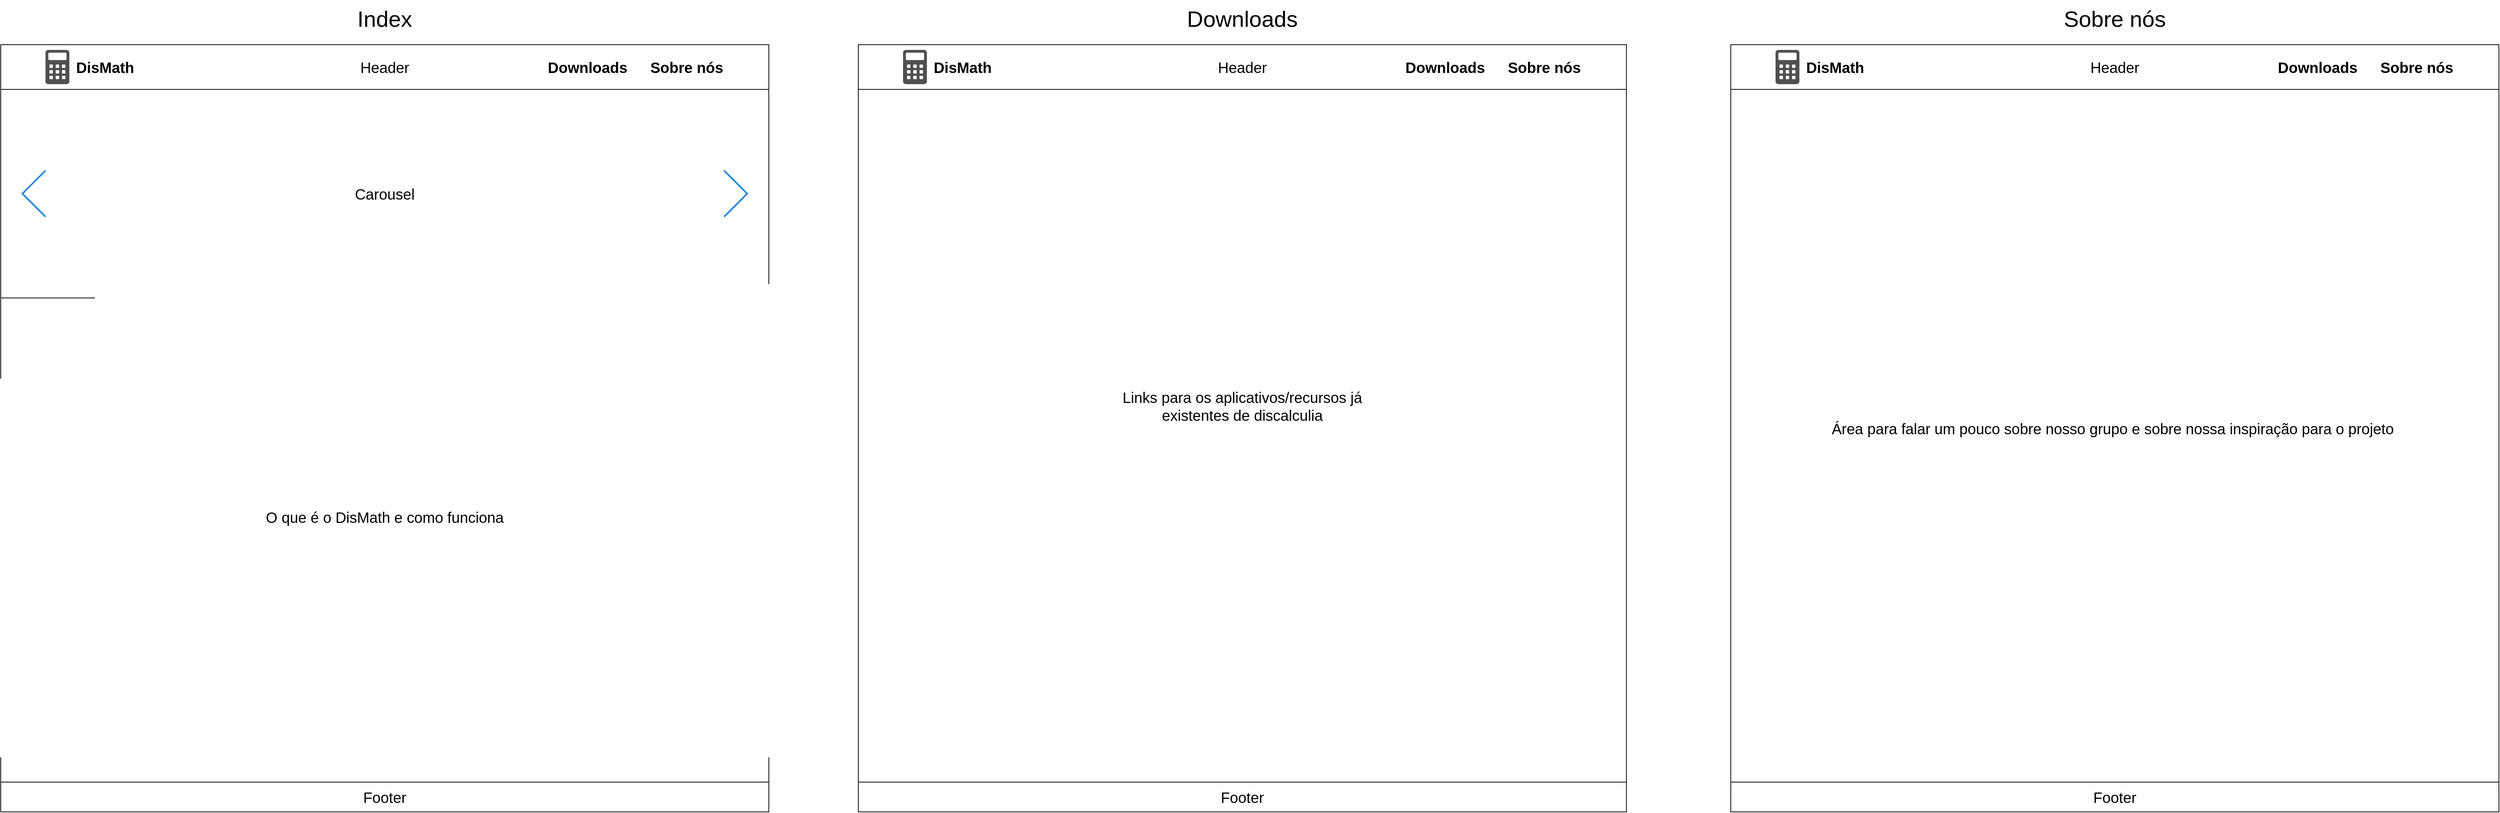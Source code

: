<mxfile version="20.6.0" type="device"><diagram id="aDwj7sKGu63mzg_dZ6dD" name="Página-1"><mxGraphModel dx="1289" dy="697" grid="1" gridSize="10" guides="1" tooltips="1" connect="1" arrows="1" fold="1" page="1" pageScale="1" pageWidth="827" pageHeight="1169" math="0" shadow="0"><root><mxCell id="0"/><mxCell id="1" parent="0"/><mxCell id="OeBjJUR-ETKKb1YGGY1T-2" value="" style="swimlane;startSize=0;fillColor=#FFFFFF;gradientColor=none;glass=0;swimlaneLine=0;" parent="1" vertex="1"><mxGeometry x="10" y="440" width="1030" height="1030" as="geometry"/></mxCell><mxCell id="OeBjJUR-ETKKb1YGGY1T-7" value="" style="whiteSpace=wrap;html=1;aspect=fixed;fontSize=20;fillColor=#FFFFFF;gradientColor=none;" parent="OeBjJUR-ETKKb1YGGY1T-2" vertex="1"><mxGeometry width="1030" height="1030" as="geometry"/></mxCell><mxCell id="OeBjJUR-ETKKb1YGGY1T-3" value="&lt;font style=&quot;font-size: 20px;&quot;&gt;Header&lt;/font&gt;" style="rounded=0;whiteSpace=wrap;html=1;" parent="OeBjJUR-ETKKb1YGGY1T-2" vertex="1"><mxGeometry width="1030" height="60" as="geometry"/></mxCell><mxCell id="OeBjJUR-ETKKb1YGGY1T-5" value="" style="sketch=0;pointerEvents=1;shadow=0;dashed=0;html=1;strokeColor=none;fillColor=#505050;labelPosition=center;verticalLabelPosition=bottom;verticalAlign=top;outlineConnect=0;align=center;shape=mxgraph.office.concepts.calculator;fontSize=20;" parent="OeBjJUR-ETKKb1YGGY1T-2" vertex="1"><mxGeometry x="60" y="7" width="32" height="46" as="geometry"/></mxCell><mxCell id="OeBjJUR-ETKKb1YGGY1T-6" value="DisMath" style="text;html=1;strokeColor=none;fillColor=none;align=center;verticalAlign=middle;whiteSpace=wrap;rounded=0;fontSize=20;fontStyle=1" parent="OeBjJUR-ETKKb1YGGY1T-2" vertex="1"><mxGeometry x="110" y="15" width="60" height="30" as="geometry"/></mxCell><mxCell id="OeBjJUR-ETKKb1YGGY1T-8" value="Carousel" style="rounded=0;whiteSpace=wrap;html=1;fontSize=20;fillColor=#FFFFFF;gradientColor=none;" parent="OeBjJUR-ETKKb1YGGY1T-2" vertex="1"><mxGeometry y="60" width="1030" height="280" as="geometry"/></mxCell><mxCell id="OeBjJUR-ETKKb1YGGY1T-12" value="Footer" style="rounded=0;whiteSpace=wrap;html=1;fontSize=20;fillColor=#FFFFFF;gradientColor=none;" parent="OeBjJUR-ETKKb1YGGY1T-2" vertex="1"><mxGeometry y="990" width="1030" height="40" as="geometry"/></mxCell><mxCell id="OeBjJUR-ETKKb1YGGY1T-15" value="" style="html=1;verticalLabelPosition=bottom;labelBackgroundColor=#ffffff;verticalAlign=top;shadow=0;dashed=0;strokeWidth=2;shape=mxgraph.ios7.misc.left;strokeColor=#0080f0;fontSize=20;fillColor=#FFFFFF;gradientColor=none;" parent="OeBjJUR-ETKKb1YGGY1T-2" vertex="1"><mxGeometry x="29" y="169" width="31" height="62" as="geometry"/></mxCell><mxCell id="OeBjJUR-ETKKb1YGGY1T-16" value="" style="html=1;verticalLabelPosition=bottom;labelBackgroundColor=#ffffff;verticalAlign=top;shadow=0;dashed=0;strokeWidth=2;shape=mxgraph.ios7.misc.right;strokeColor=#0080f0;fontSize=20;fillColor=#FFFFFF;gradientColor=none;" parent="OeBjJUR-ETKKb1YGGY1T-2" vertex="1"><mxGeometry x="970" y="169" width="31" height="62" as="geometry"/></mxCell><mxCell id="OeBjJUR-ETKKb1YGGY1T-25" value="O que é o DisMath e como funciona" style="rounded=0;whiteSpace=wrap;html=1;glass=0;fontSize=20;fillColor=#FFFFFF;gradientColor=none;rotation=90;align=center;verticalAlign=middle;labelPosition=center;verticalLabelPosition=middle;horizontal=0;strokeColor=none;" parent="OeBjJUR-ETKKb1YGGY1T-2" vertex="1"><mxGeometry x="395" y="450" width="240" height="367.75" as="geometry"/></mxCell><mxCell id="t0VrKo-_zuxkVOwbt-tb-36" value="&lt;div style=&quot;&quot;&gt;&lt;span style=&quot;background-color: initial;&quot;&gt;Sobre nós&lt;/span&gt;&lt;/div&gt;" style="text;html=1;strokeColor=none;fillColor=none;align=center;verticalAlign=middle;whiteSpace=wrap;rounded=0;fontSize=20;fontStyle=1" vertex="1" parent="OeBjJUR-ETKKb1YGGY1T-2"><mxGeometry x="870" y="15" width="100" height="30" as="geometry"/></mxCell><mxCell id="t0VrKo-_zuxkVOwbt-tb-37" value="Downloads" style="text;html=1;strokeColor=none;fillColor=none;align=center;verticalAlign=middle;whiteSpace=wrap;rounded=0;fontSize=20;fontStyle=1" vertex="1" parent="OeBjJUR-ETKKb1YGGY1T-2"><mxGeometry x="757" y="15" width="60" height="30" as="geometry"/></mxCell><mxCell id="t0VrKo-_zuxkVOwbt-tb-5" value="" style="swimlane;startSize=0;fillColor=#FFFFFF;gradientColor=none;glass=0;swimlaneLine=0;" vertex="1" parent="1"><mxGeometry x="1160" y="440" width="1030" height="1030" as="geometry"/></mxCell><mxCell id="t0VrKo-_zuxkVOwbt-tb-6" value="Body" style="whiteSpace=wrap;html=1;aspect=fixed;fontSize=20;fillColor=#FFFFFF;gradientColor=none;" vertex="1" parent="t0VrKo-_zuxkVOwbt-tb-5"><mxGeometry width="1030" height="1030" as="geometry"/></mxCell><mxCell id="t0VrKo-_zuxkVOwbt-tb-11" value="Footer" style="rounded=0;whiteSpace=wrap;html=1;fontSize=20;fillColor=#FFFFFF;gradientColor=none;" vertex="1" parent="t0VrKo-_zuxkVOwbt-tb-5"><mxGeometry y="990" width="1030" height="40" as="geometry"/></mxCell><mxCell id="t0VrKo-_zuxkVOwbt-tb-16" value="Links para os aplicativos/recursos já existentes de discalculia" style="rounded=0;whiteSpace=wrap;html=1;glass=0;fontSize=20;fillColor=#FFFFFF;gradientColor=none;strokeColor=none;" vertex="1" parent="t0VrKo-_zuxkVOwbt-tb-5"><mxGeometry x="330" y="320" width="370" height="330" as="geometry"/></mxCell><mxCell id="t0VrKo-_zuxkVOwbt-tb-38" value="&lt;font style=&quot;font-size: 20px;&quot;&gt;Header&lt;/font&gt;" style="rounded=0;whiteSpace=wrap;html=1;" vertex="1" parent="t0VrKo-_zuxkVOwbt-tb-5"><mxGeometry width="1030" height="60" as="geometry"/></mxCell><mxCell id="t0VrKo-_zuxkVOwbt-tb-39" value="" style="sketch=0;pointerEvents=1;shadow=0;dashed=0;html=1;strokeColor=none;fillColor=#505050;labelPosition=center;verticalLabelPosition=bottom;verticalAlign=top;outlineConnect=0;align=center;shape=mxgraph.office.concepts.calculator;fontSize=20;" vertex="1" parent="t0VrKo-_zuxkVOwbt-tb-5"><mxGeometry x="60" y="7" width="32" height="46" as="geometry"/></mxCell><mxCell id="t0VrKo-_zuxkVOwbt-tb-40" value="DisMath" style="text;html=1;strokeColor=none;fillColor=none;align=center;verticalAlign=middle;whiteSpace=wrap;rounded=0;fontSize=20;fontStyle=1" vertex="1" parent="t0VrKo-_zuxkVOwbt-tb-5"><mxGeometry x="110" y="15" width="60" height="30" as="geometry"/></mxCell><mxCell id="t0VrKo-_zuxkVOwbt-tb-41" value="&lt;div style=&quot;&quot;&gt;&lt;span style=&quot;background-color: initial;&quot;&gt;Sobre nós&lt;/span&gt;&lt;/div&gt;" style="text;html=1;strokeColor=none;fillColor=none;align=center;verticalAlign=middle;whiteSpace=wrap;rounded=0;fontSize=20;fontStyle=1" vertex="1" parent="t0VrKo-_zuxkVOwbt-tb-5"><mxGeometry x="870" y="15" width="100" height="30" as="geometry"/></mxCell><mxCell id="t0VrKo-_zuxkVOwbt-tb-42" value="Downloads" style="text;html=1;strokeColor=none;fillColor=none;align=center;verticalAlign=middle;whiteSpace=wrap;rounded=0;fontSize=20;fontStyle=1" vertex="1" parent="t0VrKo-_zuxkVOwbt-tb-5"><mxGeometry x="757" y="15" width="60" height="30" as="geometry"/></mxCell><mxCell id="t0VrKo-_zuxkVOwbt-tb-17" value="" style="swimlane;startSize=0;fillColor=#FFFFFF;gradientColor=none;glass=0;swimlaneLine=0;" vertex="1" parent="1"><mxGeometry x="2330" y="440" width="1030" height="1030" as="geometry"/></mxCell><mxCell id="t0VrKo-_zuxkVOwbt-tb-18" value="Área para falar um pouco sobre nosso grupo e sobre nossa inspiração para o projeto&amp;nbsp;" style="whiteSpace=wrap;html=1;aspect=fixed;fontSize=20;fillColor=#FFFFFF;gradientColor=none;" vertex="1" parent="t0VrKo-_zuxkVOwbt-tb-17"><mxGeometry width="1030" height="1030" as="geometry"/></mxCell><mxCell id="t0VrKo-_zuxkVOwbt-tb-23" value="Footer" style="rounded=0;whiteSpace=wrap;html=1;fontSize=20;fillColor=#FFFFFF;gradientColor=none;" vertex="1" parent="t0VrKo-_zuxkVOwbt-tb-17"><mxGeometry y="990" width="1030" height="40" as="geometry"/></mxCell><mxCell id="t0VrKo-_zuxkVOwbt-tb-43" value="&lt;font style=&quot;font-size: 20px;&quot;&gt;Header&lt;/font&gt;" style="rounded=0;whiteSpace=wrap;html=1;" vertex="1" parent="t0VrKo-_zuxkVOwbt-tb-17"><mxGeometry width="1030" height="60" as="geometry"/></mxCell><mxCell id="t0VrKo-_zuxkVOwbt-tb-44" value="" style="sketch=0;pointerEvents=1;shadow=0;dashed=0;html=1;strokeColor=none;fillColor=#505050;labelPosition=center;verticalLabelPosition=bottom;verticalAlign=top;outlineConnect=0;align=center;shape=mxgraph.office.concepts.calculator;fontSize=20;" vertex="1" parent="t0VrKo-_zuxkVOwbt-tb-17"><mxGeometry x="60" y="7" width="32" height="46" as="geometry"/></mxCell><mxCell id="t0VrKo-_zuxkVOwbt-tb-45" value="DisMath" style="text;html=1;strokeColor=none;fillColor=none;align=center;verticalAlign=middle;whiteSpace=wrap;rounded=0;fontSize=20;fontStyle=1" vertex="1" parent="t0VrKo-_zuxkVOwbt-tb-17"><mxGeometry x="110" y="15" width="60" height="30" as="geometry"/></mxCell><mxCell id="t0VrKo-_zuxkVOwbt-tb-46" value="&lt;div style=&quot;&quot;&gt;&lt;span style=&quot;background-color: initial;&quot;&gt;Sobre nós&lt;/span&gt;&lt;/div&gt;" style="text;html=1;strokeColor=none;fillColor=none;align=center;verticalAlign=middle;whiteSpace=wrap;rounded=0;fontSize=20;fontStyle=1" vertex="1" parent="t0VrKo-_zuxkVOwbt-tb-17"><mxGeometry x="870" y="15" width="100" height="30" as="geometry"/></mxCell><mxCell id="t0VrKo-_zuxkVOwbt-tb-47" value="Downloads" style="text;html=1;strokeColor=none;fillColor=none;align=center;verticalAlign=middle;whiteSpace=wrap;rounded=0;fontSize=20;fontStyle=1" vertex="1" parent="t0VrKo-_zuxkVOwbt-tb-17"><mxGeometry x="757" y="15" width="60" height="30" as="geometry"/></mxCell><mxCell id="t0VrKo-_zuxkVOwbt-tb-33" value="&lt;font style=&quot;font-size: 30px;&quot;&gt;Index&lt;/font&gt;" style="text;html=1;strokeColor=none;fillColor=none;align=center;verticalAlign=middle;whiteSpace=wrap;rounded=0;" vertex="1" parent="1"><mxGeometry x="10" y="380" width="1030" height="50" as="geometry"/></mxCell><mxCell id="t0VrKo-_zuxkVOwbt-tb-34" value="&lt;span style=&quot;font-size: 30px;&quot;&gt;Downloads&lt;/span&gt;" style="text;html=1;strokeColor=none;fillColor=none;align=center;verticalAlign=middle;whiteSpace=wrap;rounded=0;" vertex="1" parent="1"><mxGeometry x="1160" y="380" width="1030" height="50" as="geometry"/></mxCell><mxCell id="t0VrKo-_zuxkVOwbt-tb-35" value="&lt;span style=&quot;font-size: 30px;&quot;&gt;Sobre nós&lt;/span&gt;" style="text;html=1;strokeColor=none;fillColor=none;align=center;verticalAlign=middle;whiteSpace=wrap;rounded=0;" vertex="1" parent="1"><mxGeometry x="2330" y="380" width="1030" height="50" as="geometry"/></mxCell></root></mxGraphModel></diagram></mxfile>